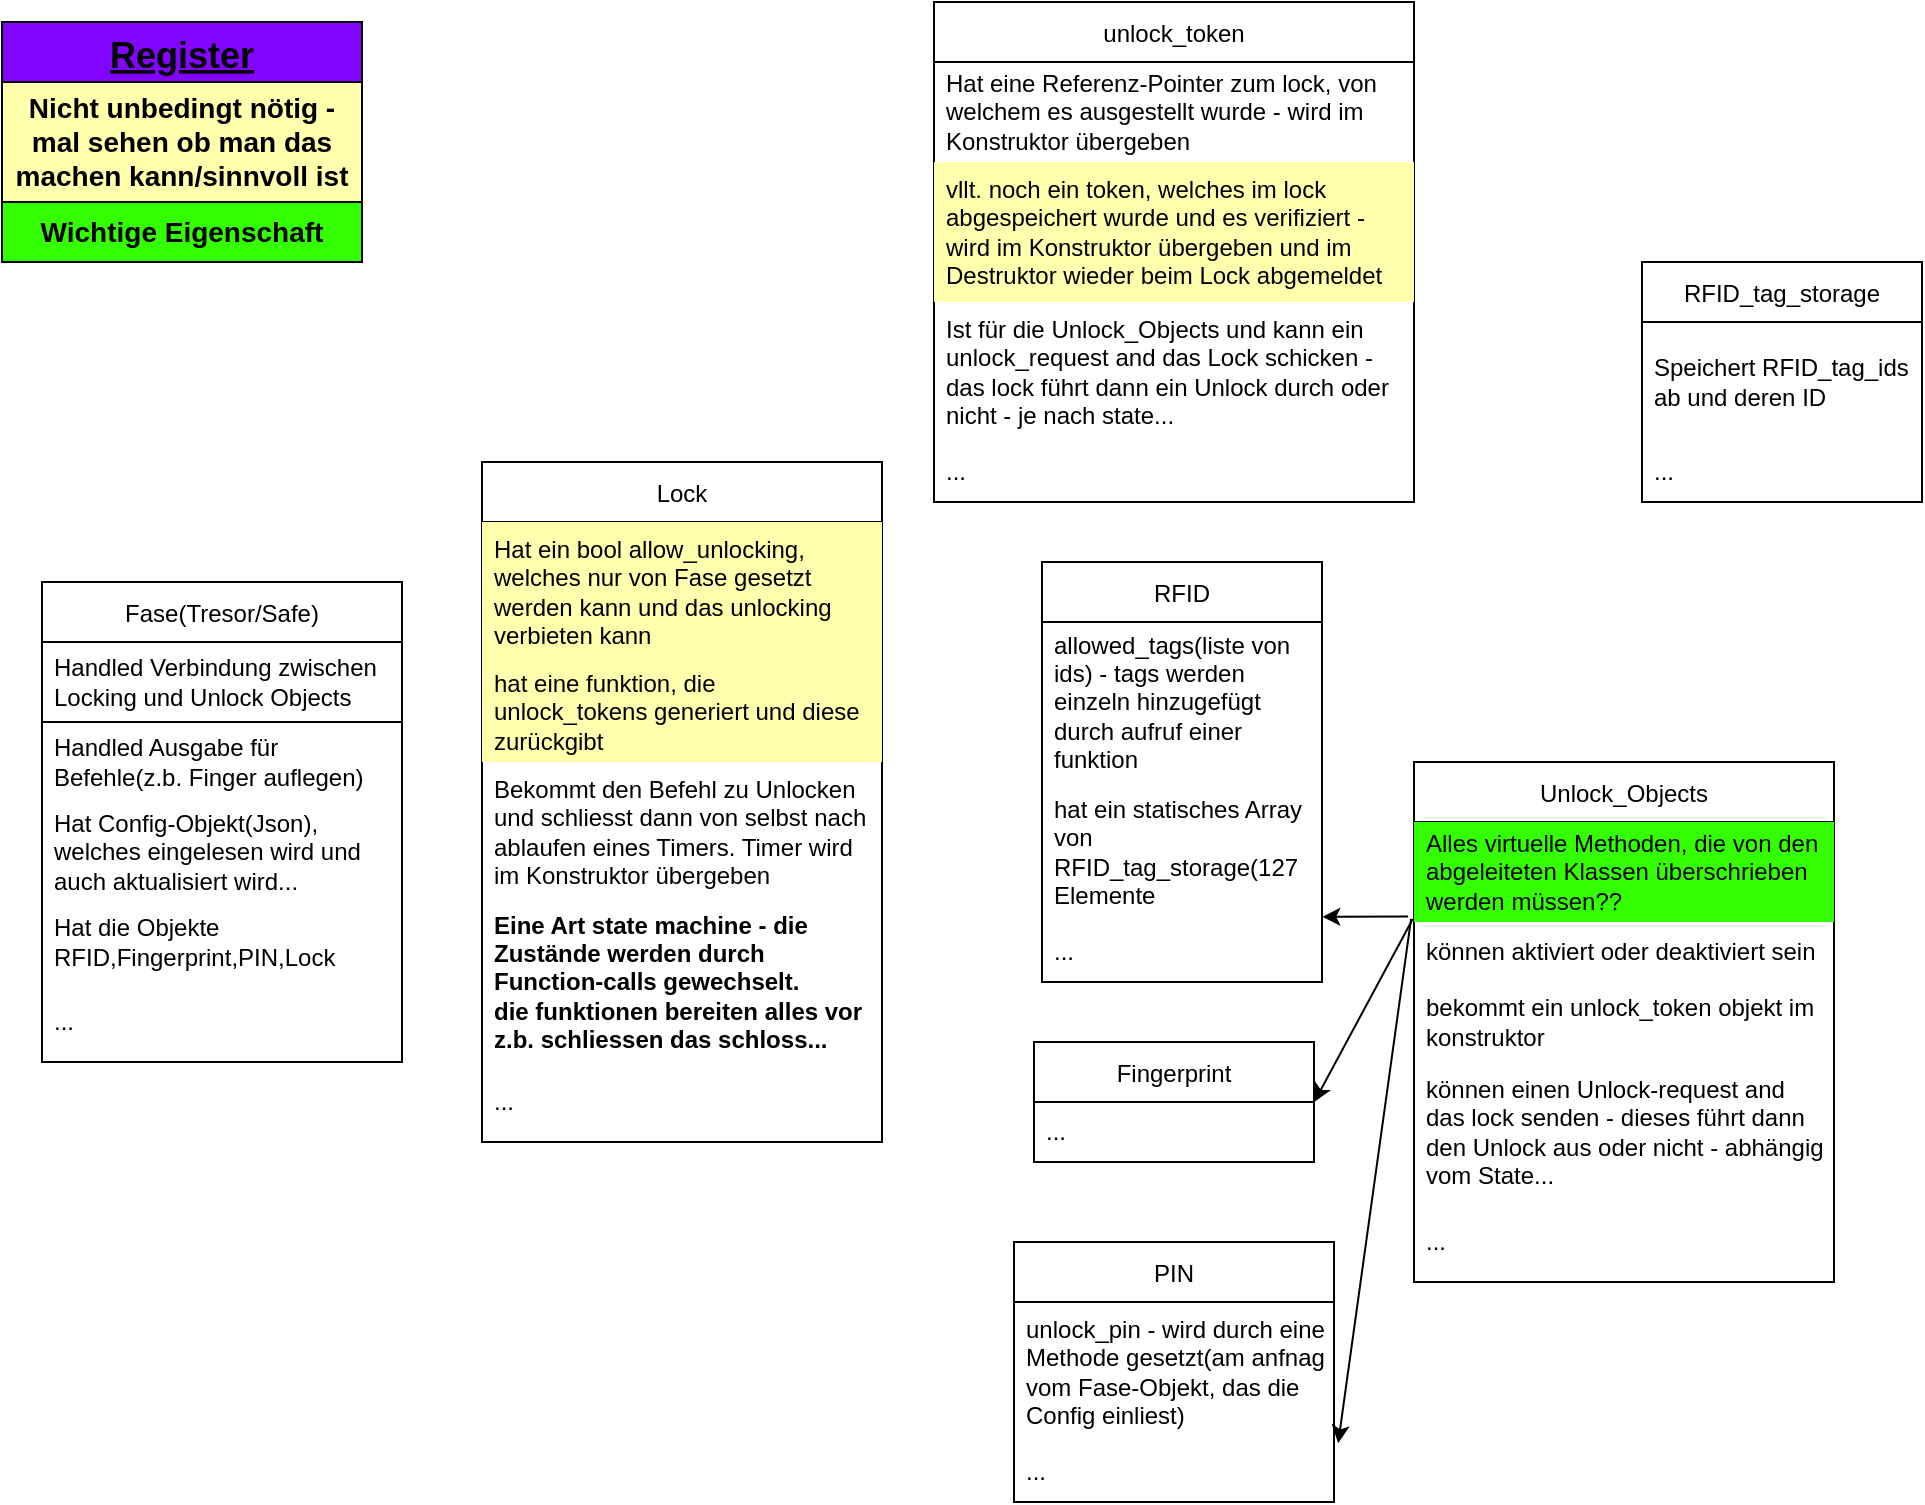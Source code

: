 <mxfile version="16.6.6" type="device" pages="2"><diagram id="ArTV9A8VsWT6kNYOoOH5" name="grobe Strukturierung"><mxGraphModel dx="339" dy="555" grid="1" gridSize="10" guides="1" tooltips="1" connect="1" arrows="1" fold="1" page="1" pageScale="1" pageWidth="827" pageHeight="1169" math="0" shadow="0"><root><mxCell id="0"/><mxCell id="1" parent="0"/><mxCell id="092Pz3nQ2Fx21oM5xHP8-6" value="" style="endArrow=classic;html=1;rounded=0;exitX=-0.014;exitY=-0.09;exitDx=0;exitDy=0;entryX=1.001;entryY=-0.087;entryDx=0;entryDy=0;entryPerimeter=0;exitPerimeter=0;" edge="1" parent="1" source="092Pz3nQ2Fx21oM5xHP8-36" target="092Pz3nQ2Fx21oM5xHP8-22"><mxGeometry width="50" height="50" relative="1" as="geometry"><mxPoint x="736" y="430" as="sourcePoint"/><mxPoint x="616" y="350" as="targetPoint"/></mxGeometry></mxCell><mxCell id="092Pz3nQ2Fx21oM5xHP8-7" value="" style="endArrow=classic;html=1;rounded=0;entryX=1.001;entryY=0;entryDx=0;entryDy=0;exitX=-0.003;exitY=-0.05;exitDx=0;exitDy=0;entryPerimeter=0;exitPerimeter=0;" edge="1" parent="1" source="092Pz3nQ2Fx21oM5xHP8-36" target="092Pz3nQ2Fx21oM5xHP8-27"><mxGeometry width="50" height="50" relative="1" as="geometry"><mxPoint x="736" y="430" as="sourcePoint"/><mxPoint x="616" y="430" as="targetPoint"/></mxGeometry></mxCell><mxCell id="092Pz3nQ2Fx21oM5xHP8-8" value="" style="endArrow=classic;html=1;rounded=0;exitX=-0.007;exitY=-0.05;exitDx=0;exitDy=0;entryX=1.013;entryY=0.02;entryDx=0;entryDy=0;entryPerimeter=0;exitPerimeter=0;" edge="1" parent="1" source="092Pz3nQ2Fx21oM5xHP8-36" target="092Pz3nQ2Fx21oM5xHP8-29"><mxGeometry width="50" height="50" relative="1" as="geometry"><mxPoint x="736" y="430" as="sourcePoint"/><mxPoint x="616" y="510" as="targetPoint"/></mxGeometry></mxCell><mxCell id="092Pz3nQ2Fx21oM5xHP8-16" value="Fase(Tresor/Safe)" style="swimlane;fontStyle=0;childLayout=stackLayout;horizontal=1;startSize=30;horizontalStack=0;resizeParent=1;resizeParentMax=0;resizeLast=0;collapsible=1;marginBottom=0;" vertex="1" parent="1"><mxGeometry x="50" y="310" width="180" height="240" as="geometry"/></mxCell><mxCell id="092Pz3nQ2Fx21oM5xHP8-17" value="Handled Verbindung zwischen Locking und Unlock Objects" style="text;strokeColor=default;fillColor=none;align=left;verticalAlign=middle;spacingLeft=4;spacingRight=4;overflow=hidden;points=[[0,0.5],[1,0.5]];portConstraint=eastwest;rotatable=0;whiteSpace=wrap;direction=east;" vertex="1" parent="092Pz3nQ2Fx21oM5xHP8-16"><mxGeometry y="30" width="180" height="40" as="geometry"/></mxCell><mxCell id="092Pz3nQ2Fx21oM5xHP8-18" value="Handled Ausgabe für Befehle(z.b. Finger auflegen)" style="text;strokeColor=none;fillColor=none;align=left;verticalAlign=middle;spacingLeft=4;spacingRight=4;overflow=hidden;points=[[0,0.5],[1,0.5]];portConstraint=eastwest;rotatable=0;labelBorderColor=none;labelBackgroundColor=none;whiteSpace=wrap;" vertex="1" parent="092Pz3nQ2Fx21oM5xHP8-16"><mxGeometry y="70" width="180" height="40" as="geometry"/></mxCell><mxCell id="092Pz3nQ2Fx21oM5xHP8-69" value="Hat Config-Objekt(Json), welches eingelesen wird und  auch aktualisiert wird..." style="text;strokeColor=none;fillColor=none;align=left;verticalAlign=middle;spacingLeft=4;spacingRight=4;overflow=hidden;points=[[0,0.5],[1,0.5]];portConstraint=eastwest;rotatable=0;labelBorderColor=none;labelBackgroundColor=none;whiteSpace=wrap;" vertex="1" parent="092Pz3nQ2Fx21oM5xHP8-16"><mxGeometry y="110" width="180" height="50" as="geometry"/></mxCell><mxCell id="092Pz3nQ2Fx21oM5xHP8-71" value="Hat die Objekte RFID,Fingerprint,PIN,Lock" style="text;strokeColor=none;fillColor=none;align=left;verticalAlign=middle;spacingLeft=4;spacingRight=4;overflow=hidden;points=[[0,0.5],[1,0.5]];portConstraint=eastwest;rotatable=0;labelBorderColor=none;labelBackgroundColor=none;whiteSpace=wrap;" vertex="1" parent="092Pz3nQ2Fx21oM5xHP8-16"><mxGeometry y="160" width="180" height="40" as="geometry"/></mxCell><mxCell id="092Pz3nQ2Fx21oM5xHP8-70" value="..." style="text;strokeColor=none;fillColor=none;align=left;verticalAlign=middle;spacingLeft=4;spacingRight=4;overflow=hidden;points=[[0,0.5],[1,0.5]];portConstraint=eastwest;rotatable=0;labelBorderColor=none;labelBackgroundColor=none;whiteSpace=wrap;" vertex="1" parent="092Pz3nQ2Fx21oM5xHP8-16"><mxGeometry y="200" width="180" height="40" as="geometry"/></mxCell><mxCell id="092Pz3nQ2Fx21oM5xHP8-21" value="RFID" style="swimlane;fontStyle=0;childLayout=stackLayout;horizontal=1;startSize=30;horizontalStack=0;resizeParent=1;resizeParentMax=0;resizeLast=0;collapsible=1;marginBottom=0;" vertex="1" parent="1"><mxGeometry x="550" y="300" width="140" height="210" as="geometry"/></mxCell><mxCell id="092Pz3nQ2Fx21oM5xHP8-66" value="allowed_tags(liste von ids) - tags werden einzeln hinzugefügt durch aufruf einer funktion" style="text;strokeColor=none;fillColor=none;align=left;verticalAlign=middle;spacingLeft=4;spacingRight=4;overflow=hidden;points=[[0,0.5],[1,0.5]];portConstraint=eastwest;rotatable=0;whiteSpace=wrap;" vertex="1" parent="092Pz3nQ2Fx21oM5xHP8-21"><mxGeometry y="30" width="140" height="80" as="geometry"/></mxCell><mxCell id="dAs-uPM828F7djGv5tqL-4" value="hat ein statisches Array von RFID_tag_storage(127 Elemente" style="text;strokeColor=none;fillColor=none;align=left;verticalAlign=middle;spacingLeft=4;spacingRight=4;overflow=hidden;points=[[0,0.5],[1,0.5]];portConstraint=eastwest;rotatable=0;whiteSpace=wrap;" vertex="1" parent="092Pz3nQ2Fx21oM5xHP8-21"><mxGeometry y="110" width="140" height="70" as="geometry"/></mxCell><mxCell id="092Pz3nQ2Fx21oM5xHP8-22" value="..." style="text;strokeColor=none;fillColor=none;align=left;verticalAlign=middle;spacingLeft=4;spacingRight=4;overflow=hidden;points=[[0,0.5],[1,0.5]];portConstraint=eastwest;rotatable=0;whiteSpace=wrap;" vertex="1" parent="092Pz3nQ2Fx21oM5xHP8-21"><mxGeometry y="180" width="140" height="30" as="geometry"/></mxCell><mxCell id="092Pz3nQ2Fx21oM5xHP8-26" value="Fingerprint" style="swimlane;fontStyle=0;childLayout=stackLayout;horizontal=1;startSize=30;horizontalStack=0;resizeParent=1;resizeParentMax=0;resizeLast=0;collapsible=1;marginBottom=0;swimlaneFillColor=none;gradientColor=none;" vertex="1" parent="1"><mxGeometry x="546" y="540" width="140" height="60" as="geometry"/></mxCell><mxCell id="092Pz3nQ2Fx21oM5xHP8-27" value="..." style="text;strokeColor=none;fillColor=none;align=left;verticalAlign=middle;spacingLeft=4;spacingRight=4;overflow=hidden;points=[[0,0.5],[1,0.5]];portConstraint=eastwest;rotatable=0;whiteSpace=wrap;" vertex="1" parent="092Pz3nQ2Fx21oM5xHP8-26"><mxGeometry y="30" width="140" height="30" as="geometry"/></mxCell><mxCell id="092Pz3nQ2Fx21oM5xHP8-28" value="PIN" style="swimlane;fontStyle=0;childLayout=stackLayout;horizontal=1;startSize=30;horizontalStack=0;resizeParent=1;resizeParentMax=0;resizeLast=0;collapsible=1;marginBottom=0;" vertex="1" parent="1"><mxGeometry x="536" y="640" width="160" height="130" as="geometry"/></mxCell><mxCell id="092Pz3nQ2Fx21oM5xHP8-67" value="unlock_pin - wird durch eine Methode gesetzt(am anfnag vom Fase-Objekt, das die Config einliest)" style="text;strokeColor=none;fillColor=none;align=left;verticalAlign=middle;spacingLeft=4;spacingRight=4;overflow=hidden;points=[[0,0.5],[1,0.5]];portConstraint=eastwest;rotatable=0;whiteSpace=wrap;" vertex="1" parent="092Pz3nQ2Fx21oM5xHP8-28"><mxGeometry y="30" width="160" height="70" as="geometry"/></mxCell><mxCell id="092Pz3nQ2Fx21oM5xHP8-29" value="..." style="text;strokeColor=none;fillColor=none;align=left;verticalAlign=middle;spacingLeft=4;spacingRight=4;overflow=hidden;points=[[0,0.5],[1,0.5]];portConstraint=eastwest;rotatable=0;whiteSpace=wrap;" vertex="1" parent="092Pz3nQ2Fx21oM5xHP8-28"><mxGeometry y="100" width="160" height="30" as="geometry"/></mxCell><mxCell id="092Pz3nQ2Fx21oM5xHP8-30" value="Lock" style="swimlane;fontStyle=0;childLayout=stackLayout;horizontal=1;startSize=30;horizontalStack=0;resizeParent=1;resizeParentMax=0;resizeLast=0;collapsible=1;marginBottom=0;" vertex="1" parent="1"><mxGeometry x="270" y="250" width="200" height="340" as="geometry"/></mxCell><mxCell id="092Pz3nQ2Fx21oM5xHP8-44" value="Hat ein bool allow_unlocking, welches nur von Fase gesetzt werden kann und das unlocking verbieten kann" style="text;strokeColor=none;fillColor=#FFFFAD;align=left;verticalAlign=middle;spacingLeft=4;spacingRight=4;overflow=hidden;points=[[0,0.5],[1,0.5]];portConstraint=eastwest;rotatable=0;labelBorderColor=none;labelBackgroundColor=none;whiteSpace=wrap;fontStyle=0" vertex="1" parent="092Pz3nQ2Fx21oM5xHP8-30"><mxGeometry y="30" width="200" height="70" as="geometry"/></mxCell><mxCell id="092Pz3nQ2Fx21oM5xHP8-54" value="hat eine funktion, die unlock_tokens generiert und diese zurückgibt" style="text;strokeColor=none;fillColor=#FFFFAD;align=left;verticalAlign=middle;spacingLeft=4;spacingRight=4;overflow=hidden;points=[[0,0.5],[1,0.5]];portConstraint=eastwest;rotatable=0;labelBorderColor=none;labelBackgroundColor=none;whiteSpace=wrap;gradientColor=none;rounded=0;shadow=0;sketch=0;glass=0;" vertex="1" parent="092Pz3nQ2Fx21oM5xHP8-30"><mxGeometry y="100" width="200" height="50" as="geometry"/></mxCell><mxCell id="092Pz3nQ2Fx21oM5xHP8-31" value="Bekommt den Befehl zu Unlocken und schliesst dann von selbst nach ablaufen eines Timers. Timer wird im Konstruktor übergeben" style="text;strokeColor=none;fillColor=none;align=left;verticalAlign=middle;spacingLeft=4;spacingRight=4;overflow=hidden;points=[[0,0.5],[1,0.5]];portConstraint=eastwest;rotatable=0;whiteSpace=wrap;" vertex="1" parent="092Pz3nQ2Fx21oM5xHP8-30"><mxGeometry y="150" width="200" height="70" as="geometry"/></mxCell><mxCell id="092Pz3nQ2Fx21oM5xHP8-32" value="Eine Art state machine - die Zustände werden durch Function-calls gewechselt.&#10;die funktionen bereiten alles vor z.b. schliessen das schloss..." style="text;strokeColor=none;fillColor=none;align=left;verticalAlign=middle;spacingLeft=4;spacingRight=4;overflow=hidden;points=[[0,0.5],[1,0.5]];portConstraint=eastwest;rotatable=0;whiteSpace=wrap;rounded=0;glass=0;labelBorderColor=none;fontStyle=1" vertex="1" parent="092Pz3nQ2Fx21oM5xHP8-30"><mxGeometry y="220" width="200" height="80" as="geometry"/></mxCell><mxCell id="092Pz3nQ2Fx21oM5xHP8-41" value="..." style="text;strokeColor=none;fillColor=none;align=left;verticalAlign=middle;spacingLeft=4;spacingRight=4;overflow=hidden;points=[[0,0.5],[1,0.5]];portConstraint=eastwest;rotatable=0;labelBorderColor=none;labelBackgroundColor=none;whiteSpace=wrap;" vertex="1" parent="092Pz3nQ2Fx21oM5xHP8-30"><mxGeometry y="300" width="200" height="40" as="geometry"/></mxCell><mxCell id="092Pz3nQ2Fx21oM5xHP8-34" value="Unlock_Objects" style="swimlane;fontStyle=0;childLayout=stackLayout;horizontal=1;startSize=30;horizontalStack=0;resizeParent=1;resizeParentMax=0;resizeLast=0;collapsible=1;marginBottom=0;" vertex="1" parent="1"><mxGeometry x="736" y="400" width="210" height="260" as="geometry"/></mxCell><mxCell id="092Pz3nQ2Fx21oM5xHP8-73" value="Alles virtuelle Methoden, die von den abgeleiteten Klassen überschrieben werden müssen??" style="text;strokeColor=none;fillColor=#33FF00;align=left;verticalAlign=middle;spacingLeft=4;spacingRight=4;overflow=hidden;points=[[0,0.5],[1,0.5]];portConstraint=eastwest;rotatable=0;labelBorderColor=none;labelBackgroundColor=none;whiteSpace=wrap;" vertex="1" parent="092Pz3nQ2Fx21oM5xHP8-34"><mxGeometry y="30" width="210" height="50" as="geometry"/></mxCell><mxCell id="092Pz3nQ2Fx21oM5xHP8-36" value="können aktiviert oder deaktiviert sein" style="text;strokeColor=none;fillColor=none;align=left;verticalAlign=middle;spacingLeft=4;spacingRight=4;overflow=hidden;points=[[0,0.5],[1,0.5]];portConstraint=eastwest;rotatable=0;labelBorderColor=none;labelBackgroundColor=none;whiteSpace=wrap;" vertex="1" parent="092Pz3nQ2Fx21oM5xHP8-34"><mxGeometry y="80" width="210" height="30" as="geometry"/></mxCell><mxCell id="092Pz3nQ2Fx21oM5xHP8-40" value="bekommt ein unlock_token objekt im konstruktor" style="text;strokeColor=none;fillColor=none;align=left;verticalAlign=middle;spacingLeft=4;spacingRight=4;overflow=hidden;points=[[0,0.5],[1,0.5]];portConstraint=eastwest;rotatable=0;labelBorderColor=none;labelBackgroundColor=none;whiteSpace=wrap;" vertex="1" parent="092Pz3nQ2Fx21oM5xHP8-34"><mxGeometry y="110" width="210" height="40" as="geometry"/></mxCell><mxCell id="092Pz3nQ2Fx21oM5xHP8-38" value="können einen Unlock-request and das lock senden - dieses führt dann den Unlock aus oder nicht - abhängig vom State..." style="text;strokeColor=none;fillColor=none;align=left;verticalAlign=middle;spacingLeft=4;spacingRight=4;overflow=hidden;points=[[0,0.5],[1,0.5]];portConstraint=eastwest;rotatable=0;labelBorderColor=none;labelBackgroundColor=none;whiteSpace=wrap;" vertex="1" parent="092Pz3nQ2Fx21oM5xHP8-34"><mxGeometry y="150" width="210" height="70" as="geometry"/></mxCell><mxCell id="092Pz3nQ2Fx21oM5xHP8-39" value="..." style="text;strokeColor=none;fillColor=none;align=left;verticalAlign=middle;spacingLeft=4;spacingRight=4;overflow=hidden;points=[[0,0.5],[1,0.5]];portConstraint=eastwest;rotatable=0;labelBorderColor=none;labelBackgroundColor=none;whiteSpace=wrap;" vertex="1" parent="092Pz3nQ2Fx21oM5xHP8-34"><mxGeometry y="220" width="210" height="40" as="geometry"/></mxCell><mxCell id="092Pz3nQ2Fx21oM5xHP8-46" value="unlock_token" style="swimlane;fontStyle=0;childLayout=stackLayout;horizontal=1;startSize=30;horizontalStack=0;resizeParent=1;resizeParentMax=0;resizeLast=0;collapsible=1;marginBottom=0;rounded=0;glass=0;labelBackgroundColor=none;labelBorderColor=none;fontFamily=Helvetica;fontSize=12;fontColor=default;strokeColor=default;fillColor=none;gradientColor=none;html=0;" vertex="1" parent="1"><mxGeometry x="496" y="20" width="240" height="250" as="geometry"/></mxCell><mxCell id="092Pz3nQ2Fx21oM5xHP8-52" value="Hat eine Referenz-Pointer zum lock, von welchem es ausgestellt wurde - wird im Konstruktor übergeben" style="text;strokeColor=none;fillColor=none;align=left;verticalAlign=middle;spacingLeft=4;spacingRight=4;overflow=hidden;points=[[0,0.5],[1,0.5]];portConstraint=eastwest;rotatable=0;whiteSpace=wrap;" vertex="1" parent="092Pz3nQ2Fx21oM5xHP8-46"><mxGeometry y="30" width="240" height="50" as="geometry"/></mxCell><mxCell id="092Pz3nQ2Fx21oM5xHP8-53" value="vllt. noch ein token, welches im lock abgespeichert wurde und es verifiziert - wird im Konstruktor übergeben und im Destruktor wieder beim Lock abgemeldet" style="text;strokeColor=none;fillColor=#FFFFAD;align=left;verticalAlign=middle;spacingLeft=4;spacingRight=4;overflow=hidden;points=[[0,0.5],[1,0.5]];portConstraint=eastwest;rotatable=0;whiteSpace=wrap;gradientColor=none;gradientDirection=radial;" vertex="1" parent="092Pz3nQ2Fx21oM5xHP8-46"><mxGeometry y="80" width="240" height="70" as="geometry"/></mxCell><mxCell id="092Pz3nQ2Fx21oM5xHP8-50" value="Ist für die Unlock_Objects und kann ein unlock_request and das Lock schicken - das lock führt dann ein Unlock durch oder nicht - je nach state..." style="text;strokeColor=none;fillColor=none;align=left;verticalAlign=middle;spacingLeft=4;spacingRight=4;overflow=hidden;points=[[0,0.5],[1,0.5]];portConstraint=eastwest;rotatable=0;whiteSpace=wrap;" vertex="1" parent="092Pz3nQ2Fx21oM5xHP8-46"><mxGeometry y="150" width="240" height="70" as="geometry"/></mxCell><mxCell id="092Pz3nQ2Fx21oM5xHP8-51" value="..." style="text;strokeColor=none;fillColor=none;align=left;verticalAlign=middle;spacingLeft=4;spacingRight=4;overflow=hidden;points=[[0,0.5],[1,0.5]];portConstraint=eastwest;rotatable=0;whiteSpace=wrap;" vertex="1" parent="092Pz3nQ2Fx21oM5xHP8-46"><mxGeometry y="220" width="240" height="30" as="geometry"/></mxCell><mxCell id="092Pz3nQ2Fx21oM5xHP8-62" value="Register" style="swimlane;fontStyle=5;childLayout=stackLayout;horizontal=1;startSize=30;horizontalStack=0;resizeParent=1;resizeParentMax=0;resizeLast=0;collapsible=1;marginBottom=0;rounded=0;glass=0;labelBackgroundColor=none;labelBorderColor=none;fontFamily=Helvetica;fontSize=18;fontColor=default;strokeColor=default;fillColor=#8205FF;gradientColor=none;gradientDirection=radial;html=0;" vertex="1" parent="1"><mxGeometry x="30" y="30" width="180" height="120" as="geometry"/></mxCell><mxCell id="092Pz3nQ2Fx21oM5xHP8-55" value="Nicht unbedingt nötig - mal sehen ob man das machen kann/sinnvoll ist" style="rounded=0;whiteSpace=wrap;html=1;glass=0;labelBackgroundColor=none;labelBorderColor=none;fontFamily=Helvetica;fontSize=14;fontColor=default;strokeColor=default;fillColor=#FFFFAD;gradientColor=none;gradientDirection=radial;fontStyle=1;collapsible=0;resizable=1;expand=1;resizeHeight=0;dropTarget=0;container=0;snapToPoint=0;labelPadding=0;overflow=hidden;absoluteArcSize=0;imageAspect=1;autosize=1;" vertex="1" parent="092Pz3nQ2Fx21oM5xHP8-62"><mxGeometry y="30" width="180" height="60" as="geometry"/></mxCell><mxCell id="092Pz3nQ2Fx21oM5xHP8-74" value="Wichtige Eigenschaft" style="rounded=0;whiteSpace=wrap;html=1;glass=0;labelBackgroundColor=none;labelBorderColor=none;fontFamily=Helvetica;fontSize=14;fontColor=default;strokeColor=default;fillColor=#33FF00;gradientColor=none;gradientDirection=radial;fontStyle=1;collapsible=0;resizable=1;expand=1;resizeHeight=0;dropTarget=0;container=0;snapToPoint=0;labelPadding=0;overflow=hidden;absoluteArcSize=0;imageAspect=1;autosize=1;" vertex="1" parent="092Pz3nQ2Fx21oM5xHP8-62"><mxGeometry y="90" width="180" height="30" as="geometry"/></mxCell><mxCell id="dAs-uPM828F7djGv5tqL-1" value="RFID_tag_storage" style="swimlane;fontStyle=0;childLayout=stackLayout;horizontal=1;startSize=30;horizontalStack=0;resizeParent=1;resizeParentMax=0;resizeLast=0;collapsible=1;marginBottom=0;" vertex="1" parent="1"><mxGeometry x="850" y="150" width="140" height="120" as="geometry"/></mxCell><mxCell id="dAs-uPM828F7djGv5tqL-2" value="Speichert RFID_tag_ids ab und deren ID" style="text;strokeColor=none;fillColor=none;align=left;verticalAlign=middle;spacingLeft=4;spacingRight=4;overflow=hidden;points=[[0,0.5],[1,0.5]];portConstraint=eastwest;rotatable=0;whiteSpace=wrap;" vertex="1" parent="dAs-uPM828F7djGv5tqL-1"><mxGeometry y="30" width="140" height="60" as="geometry"/></mxCell><mxCell id="dAs-uPM828F7djGv5tqL-3" value="..." style="text;strokeColor=none;fillColor=none;align=left;verticalAlign=middle;spacingLeft=4;spacingRight=4;overflow=hidden;points=[[0,0.5],[1,0.5]];portConstraint=eastwest;rotatable=0;whiteSpace=wrap;" vertex="1" parent="dAs-uPM828F7djGv5tqL-1"><mxGeometry y="90" width="140" height="30" as="geometry"/></mxCell></root></mxGraphModel></diagram><diagram id="VDMG37PZyGEpPnKvCVFp" name="UML-Klassen"><mxGraphModel dx="1038" dy="539" grid="1" gridSize="10" guides="1" tooltips="1" connect="1" arrows="1" fold="1" page="1" pageScale="1" pageWidth="827" pageHeight="1169" math="0" shadow="0"><root><mxCell id="WqmImjYucd8AKbmn7oWc-0"/><mxCell id="WqmImjYucd8AKbmn7oWc-1" parent="WqmImjYucd8AKbmn7oWc-0"/></root></mxGraphModel></diagram></mxfile>